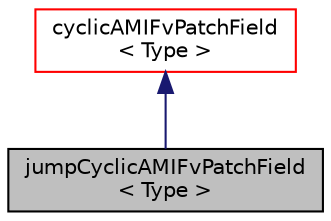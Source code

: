 digraph "jumpCyclicAMIFvPatchField&lt; Type &gt;"
{
  bgcolor="transparent";
  edge [fontname="Helvetica",fontsize="10",labelfontname="Helvetica",labelfontsize="10"];
  node [fontname="Helvetica",fontsize="10",shape=record];
  Node1 [label="jumpCyclicAMIFvPatchField\l\< Type \>",height=0.2,width=0.4,color="black", fillcolor="grey75", style="filled" fontcolor="black"];
  Node2 -> Node1 [dir="back",color="midnightblue",fontsize="10",style="solid",fontname="Helvetica"];
  Node2 [label="cyclicAMIFvPatchField\l\< Type \>",height=0.2,width=0.4,color="red",URL="$classFoam_1_1cyclicAMIFvPatchField.html",tooltip="This boundary condition enforces a cyclic condition between a pair of boundaries, whereby communicati..."];
}
